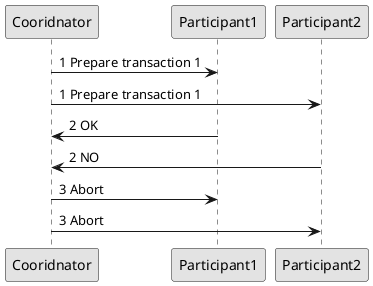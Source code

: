 @startuml
skinparam monochrome true
' [*] --> State1
'State1 --> [*]
'State1 : this is a string
'State1 : this is another string

'State1 -> State2
'State2 --> [*]


' None 
' Active
' Preparing
' Prepared
' PreparedSuccess
' Commiting
' Aborting


' None -> None : Prepared -> Send rollback

Cooridnator -> Participant1 : 1 Prepare transaction 1
Cooridnator -> Participant2 : 1 Prepare transaction 1

Participant1 -> Cooridnator : 2 OK
Participant2 -> Cooridnator : 2 NO

Cooridnator -> Participant1 : 3 Abort
Cooridnator -> Participant2 : 3 Abort


@enduml

